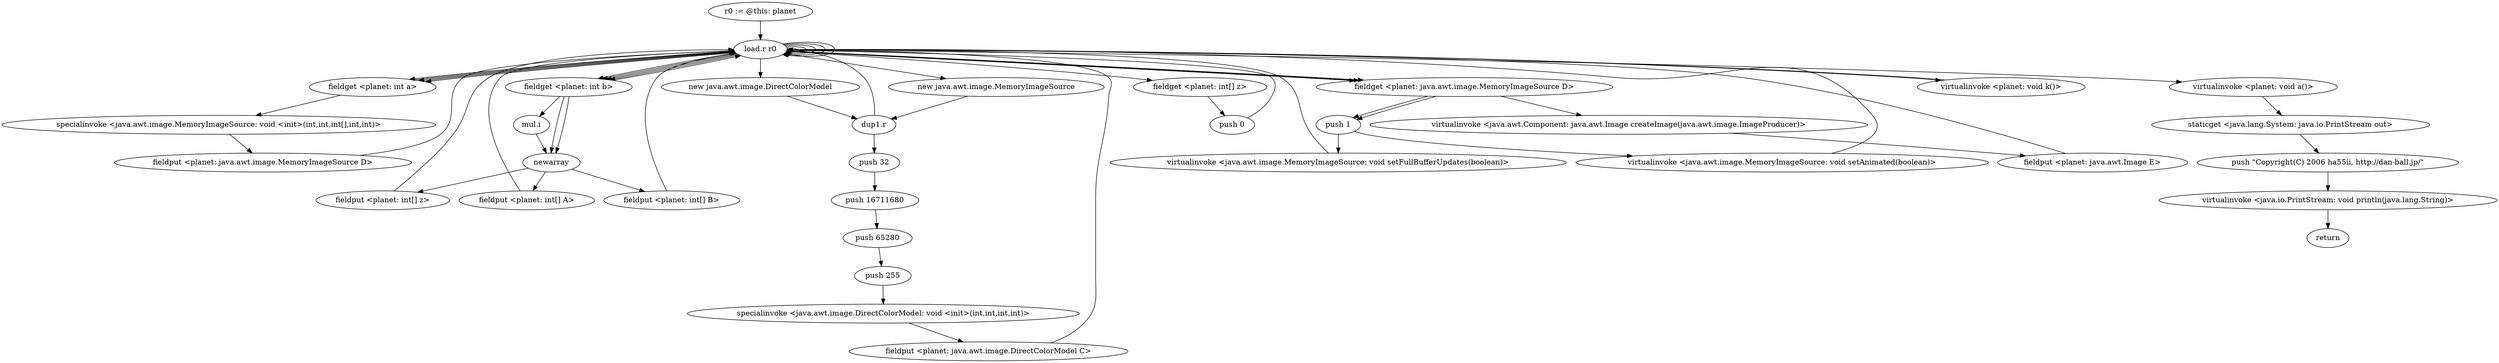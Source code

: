 digraph "" {
    "r0 := @this: planet"
    "load.r r0"
    "r0 := @this: planet"->"load.r r0";
    "load.r r0"->"load.r r0";
    "fieldget <planet: int a>"
    "load.r r0"->"fieldget <planet: int a>";
    "fieldget <planet: int a>"->"load.r r0";
    "fieldget <planet: int b>"
    "load.r r0"->"fieldget <planet: int b>";
    "mul.i"
    "fieldget <planet: int b>"->"mul.i";
    "newarray"
    "mul.i"->"newarray";
    "fieldput <planet: int[] z>"
    "newarray"->"fieldput <planet: int[] z>";
    "fieldput <planet: int[] z>"->"load.r r0";
    "load.r r0"->"load.r r0";
    "load.r r0"->"fieldget <planet: int b>";
    "fieldget <planet: int b>"->"newarray";
    "fieldput <planet: int[] A>"
    "newarray"->"fieldput <planet: int[] A>";
    "fieldput <planet: int[] A>"->"load.r r0";
    "load.r r0"->"load.r r0";
    "load.r r0"->"fieldget <planet: int b>";
    "fieldget <planet: int b>"->"newarray";
    "fieldput <planet: int[] B>"
    "newarray"->"fieldput <planet: int[] B>";
    "fieldput <planet: int[] B>"->"load.r r0";
    "new java.awt.image.DirectColorModel"
    "load.r r0"->"new java.awt.image.DirectColorModel";
    "dup1.r"
    "new java.awt.image.DirectColorModel"->"dup1.r";
    "push 32"
    "dup1.r"->"push 32";
    "push 16711680"
    "push 32"->"push 16711680";
    "push 65280"
    "push 16711680"->"push 65280";
    "push 255"
    "push 65280"->"push 255";
    "specialinvoke <java.awt.image.DirectColorModel: void <init>(int,int,int,int)>"
    "push 255"->"specialinvoke <java.awt.image.DirectColorModel: void <init>(int,int,int,int)>";
    "fieldput <planet: java.awt.image.DirectColorModel C>"
    "specialinvoke <java.awt.image.DirectColorModel: void <init>(int,int,int,int)>"->"fieldput <planet: java.awt.image.DirectColorModel C>";
    "fieldput <planet: java.awt.image.DirectColorModel C>"->"load.r r0";
    "new java.awt.image.MemoryImageSource"
    "load.r r0"->"new java.awt.image.MemoryImageSource";
    "new java.awt.image.MemoryImageSource"->"dup1.r";
    "dup1.r"->"load.r r0";
    "load.r r0"->"fieldget <planet: int a>";
    "fieldget <planet: int a>"->"load.r r0";
    "load.r r0"->"fieldget <planet: int b>";
    "fieldget <planet: int b>"->"load.r r0";
    "fieldget <planet: int[] z>"
    "load.r r0"->"fieldget <planet: int[] z>";
    "push 0"
    "fieldget <planet: int[] z>"->"push 0";
    "push 0"->"load.r r0";
    "load.r r0"->"fieldget <planet: int a>";
    "specialinvoke <java.awt.image.MemoryImageSource: void <init>(int,int,int[],int,int)>"
    "fieldget <planet: int a>"->"specialinvoke <java.awt.image.MemoryImageSource: void <init>(int,int,int[],int,int)>";
    "fieldput <planet: java.awt.image.MemoryImageSource D>"
    "specialinvoke <java.awt.image.MemoryImageSource: void <init>(int,int,int[],int,int)>"->"fieldput <planet: java.awt.image.MemoryImageSource D>";
    "fieldput <planet: java.awt.image.MemoryImageSource D>"->"load.r r0";
    "fieldget <planet: java.awt.image.MemoryImageSource D>"
    "load.r r0"->"fieldget <planet: java.awt.image.MemoryImageSource D>";
    "push 1"
    "fieldget <planet: java.awt.image.MemoryImageSource D>"->"push 1";
    "virtualinvoke <java.awt.image.MemoryImageSource: void setFullBufferUpdates(boolean)>"
    "push 1"->"virtualinvoke <java.awt.image.MemoryImageSource: void setFullBufferUpdates(boolean)>";
    "virtualinvoke <java.awt.image.MemoryImageSource: void setFullBufferUpdates(boolean)>"->"load.r r0";
    "load.r r0"->"fieldget <planet: java.awt.image.MemoryImageSource D>";
    "fieldget <planet: java.awt.image.MemoryImageSource D>"->"push 1";
    "virtualinvoke <java.awt.image.MemoryImageSource: void setAnimated(boolean)>"
    "push 1"->"virtualinvoke <java.awt.image.MemoryImageSource: void setAnimated(boolean)>";
    "virtualinvoke <java.awt.image.MemoryImageSource: void setAnimated(boolean)>"->"load.r r0";
    "load.r r0"->"load.r r0";
    "load.r r0"->"load.r r0";
    "load.r r0"->"fieldget <planet: java.awt.image.MemoryImageSource D>";
    "virtualinvoke <java.awt.Component: java.awt.Image createImage(java.awt.image.ImageProducer)>"
    "fieldget <planet: java.awt.image.MemoryImageSource D>"->"virtualinvoke <java.awt.Component: java.awt.Image createImage(java.awt.image.ImageProducer)>";
    "fieldput <planet: java.awt.Image E>"
    "virtualinvoke <java.awt.Component: java.awt.Image createImage(java.awt.image.ImageProducer)>"->"fieldput <planet: java.awt.Image E>";
    "fieldput <planet: java.awt.Image E>"->"load.r r0";
    "virtualinvoke <planet: void k()>"
    "load.r r0"->"virtualinvoke <planet: void k()>";
    "virtualinvoke <planet: void k()>"->"load.r r0";
    "virtualinvoke <planet: void a()>"
    "load.r r0"->"virtualinvoke <planet: void a()>";
    "staticget <java.lang.System: java.io.PrintStream out>"
    "virtualinvoke <planet: void a()>"->"staticget <java.lang.System: java.io.PrintStream out>";
    "push \"Copyright(C) 2006 ha55ii, http://dan-ball.jp/\""
    "staticget <java.lang.System: java.io.PrintStream out>"->"push \"Copyright(C) 2006 ha55ii, http://dan-ball.jp/\"";
    "virtualinvoke <java.io.PrintStream: void println(java.lang.String)>"
    "push \"Copyright(C) 2006 ha55ii, http://dan-ball.jp/\""->"virtualinvoke <java.io.PrintStream: void println(java.lang.String)>";
    "return"
    "virtualinvoke <java.io.PrintStream: void println(java.lang.String)>"->"return";
}
